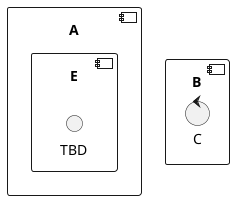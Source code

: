 {
  "sha1": "r7lzbrd63nvrhcauksy9mm7vjl51lu6",
  "insertion": {
    "when": "2024-06-04T17:28:43.400Z",
    "user": "plantuml@gmail.com"
  }
}
@startuml
component "A" as A {

		component "E" as E {
			 !define F H
			 circle "TBD" as F
			 !define G H
			 circle "TBD" as G
		}
	}

	component "B" as B {
        	control "C" as C
	}
@enduml
